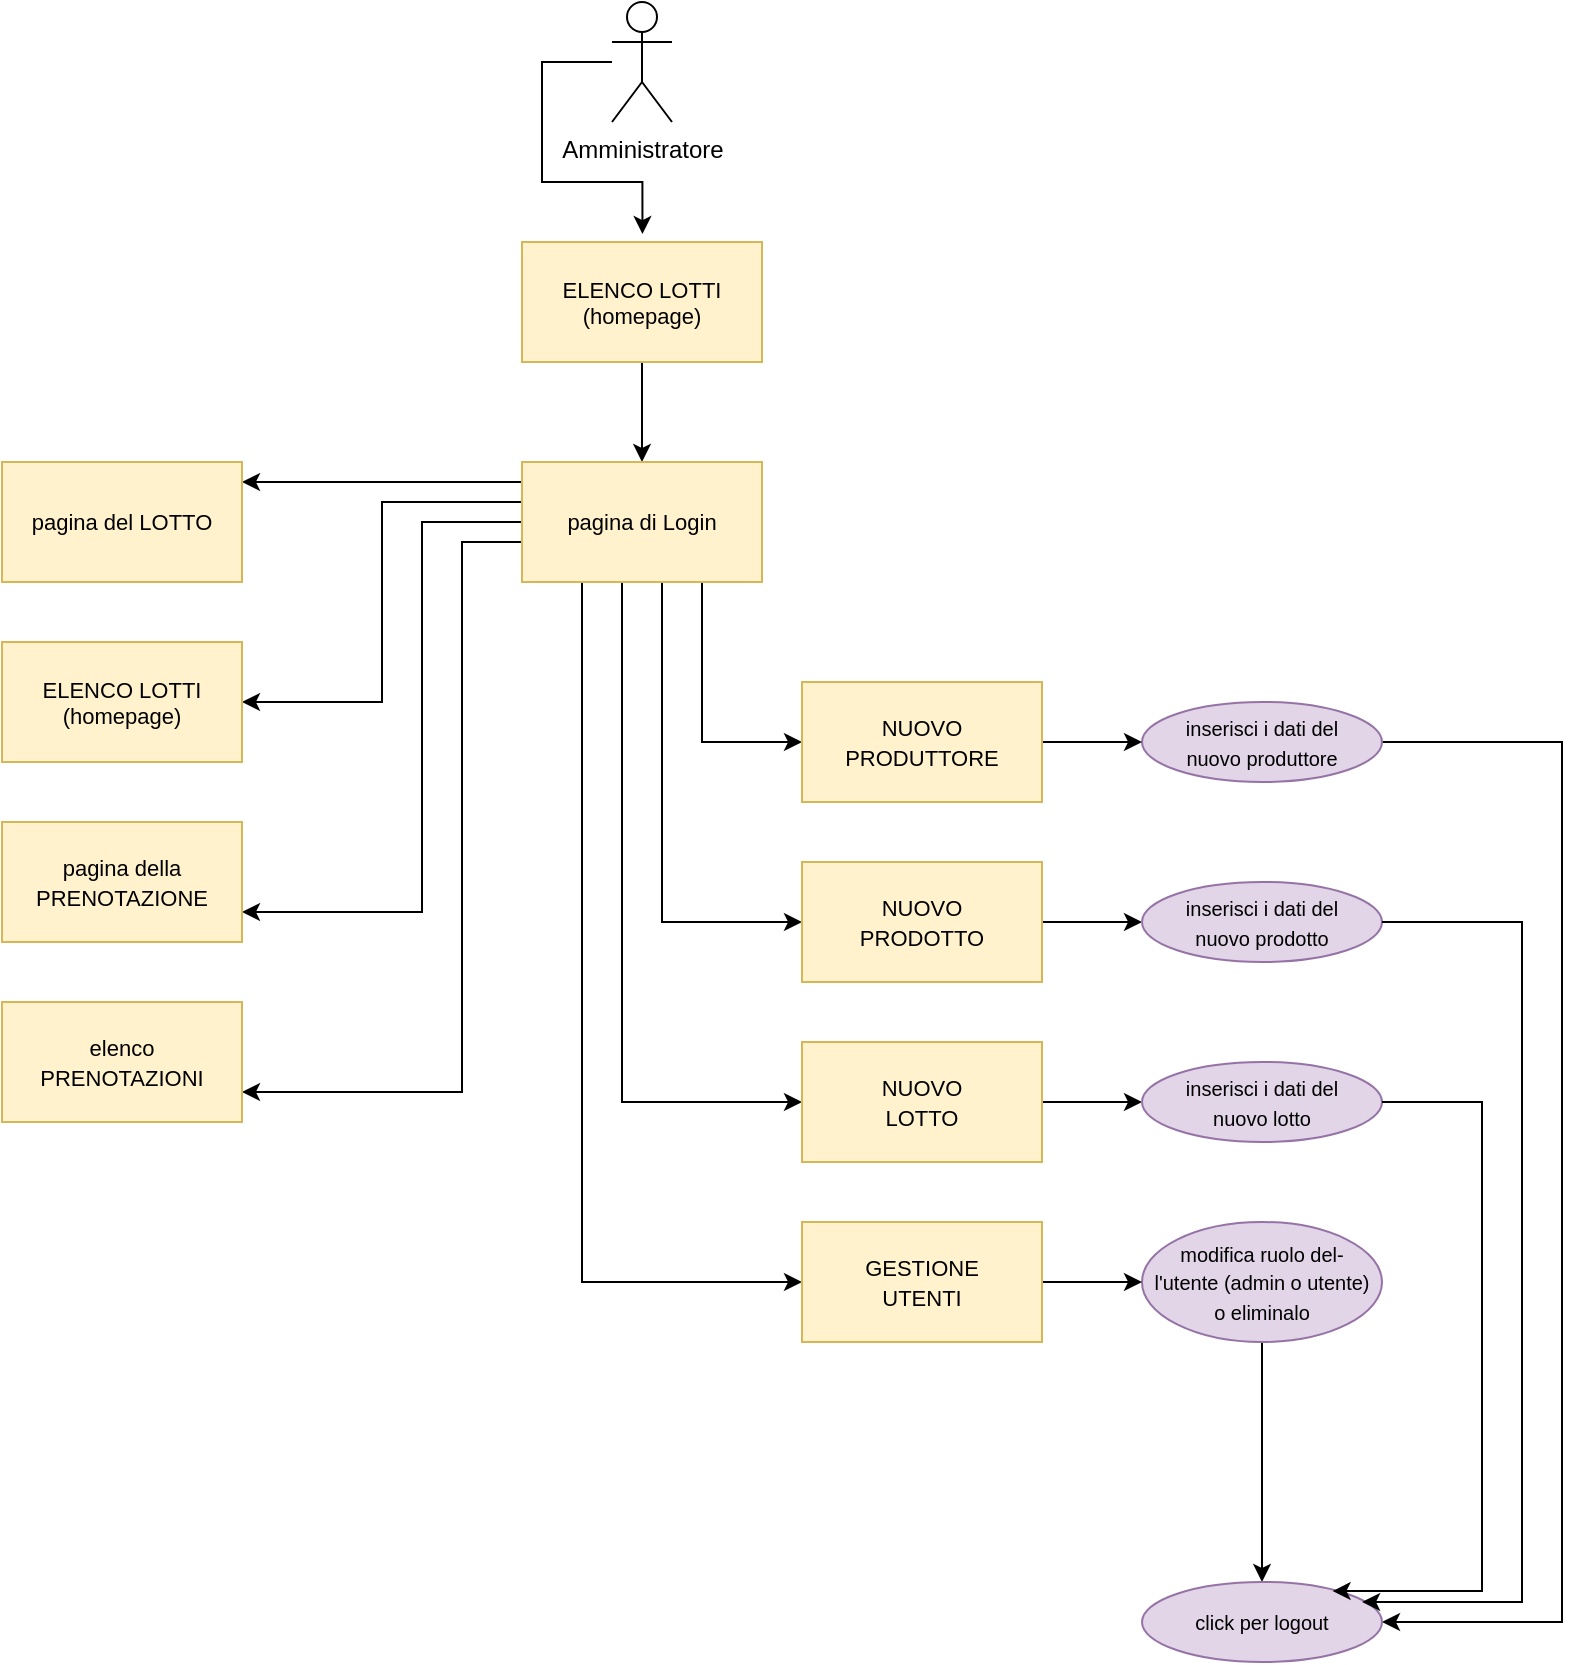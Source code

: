 <mxfile version="24.6.4" type="device">
  <diagram name="Pagina-1" id="de6IkA4BiJQ7hghpkGv7">
    <mxGraphModel dx="1185" dy="689" grid="1" gridSize="10" guides="1" tooltips="1" connect="1" arrows="1" fold="1" page="1" pageScale="1" pageWidth="827" pageHeight="1169" math="0" shadow="0">
      <root>
        <mxCell id="0" />
        <mxCell id="1" parent="0" />
        <mxCell id="Ag10Dj10hV0LeKs4vZU2-1" value="Amministratore" style="shape=umlActor;verticalLabelPosition=bottom;verticalAlign=top;html=1;" vertex="1" parent="1">
          <mxGeometry x="345" y="10" width="30" height="60" as="geometry" />
        </mxCell>
        <mxCell id="Ag10Dj10hV0LeKs4vZU2-75" style="edgeStyle=orthogonalEdgeStyle;shape=connector;rounded=0;orthogonalLoop=1;jettySize=auto;html=1;entryX=0.5;entryY=0;entryDx=0;entryDy=0;strokeColor=default;align=center;verticalAlign=middle;fontFamily=Helvetica;fontSize=11;fontColor=default;labelBackgroundColor=default;endArrow=classic;" edge="1" parent="1" source="Ag10Dj10hV0LeKs4vZU2-4" target="Ag10Dj10hV0LeKs4vZU2-16">
          <mxGeometry relative="1" as="geometry" />
        </mxCell>
        <mxCell id="Ag10Dj10hV0LeKs4vZU2-4" value="&lt;font style=&quot;font-size: 11px;&quot;&gt;ELENCO LOTTI&lt;/font&gt;&lt;div style=&quot;font-size: 11px;&quot;&gt;&lt;font style=&quot;font-size: 11px;&quot;&gt;(homepage)&lt;/font&gt;&lt;/div&gt;" style="rounded=0;whiteSpace=wrap;html=1;fillColor=#fff2cc;strokeColor=#d6b656;" vertex="1" parent="1">
          <mxGeometry x="300" y="130" width="120" height="60" as="geometry" />
        </mxCell>
        <mxCell id="Ag10Dj10hV0LeKs4vZU2-81" style="edgeStyle=orthogonalEdgeStyle;shape=connector;rounded=0;orthogonalLoop=1;jettySize=auto;html=1;entryX=1;entryY=0.5;entryDx=0;entryDy=0;strokeColor=default;align=center;verticalAlign=middle;fontFamily=Helvetica;fontSize=11;fontColor=default;labelBackgroundColor=default;endArrow=classic;" edge="1" parent="1">
          <mxGeometry relative="1" as="geometry">
            <mxPoint x="300" y="250" as="sourcePoint" />
            <mxPoint x="160" y="250" as="targetPoint" />
          </mxGeometry>
        </mxCell>
        <mxCell id="Ag10Dj10hV0LeKs4vZU2-82" style="edgeStyle=orthogonalEdgeStyle;shape=connector;rounded=0;orthogonalLoop=1;jettySize=auto;html=1;entryX=1;entryY=0.5;entryDx=0;entryDy=0;strokeColor=default;align=center;verticalAlign=middle;fontFamily=Helvetica;fontSize=11;fontColor=default;labelBackgroundColor=default;endArrow=classic;" edge="1" parent="1" source="Ag10Dj10hV0LeKs4vZU2-16" target="Ag10Dj10hV0LeKs4vZU2-77">
          <mxGeometry relative="1" as="geometry">
            <Array as="points">
              <mxPoint x="230" y="260" />
              <mxPoint x="230" y="360" />
            </Array>
          </mxGeometry>
        </mxCell>
        <mxCell id="Ag10Dj10hV0LeKs4vZU2-83" style="edgeStyle=orthogonalEdgeStyle;shape=connector;rounded=0;orthogonalLoop=1;jettySize=auto;html=1;entryX=1;entryY=0.75;entryDx=0;entryDy=0;strokeColor=default;align=center;verticalAlign=middle;fontFamily=Helvetica;fontSize=11;fontColor=default;labelBackgroundColor=default;endArrow=classic;" edge="1" parent="1" source="Ag10Dj10hV0LeKs4vZU2-16" target="Ag10Dj10hV0LeKs4vZU2-22">
          <mxGeometry relative="1" as="geometry">
            <Array as="points">
              <mxPoint x="250" y="270" />
              <mxPoint x="250" y="465" />
            </Array>
          </mxGeometry>
        </mxCell>
        <mxCell id="Ag10Dj10hV0LeKs4vZU2-84" style="edgeStyle=orthogonalEdgeStyle;shape=connector;rounded=0;orthogonalLoop=1;jettySize=auto;html=1;entryX=1;entryY=0.75;entryDx=0;entryDy=0;strokeColor=default;align=center;verticalAlign=middle;fontFamily=Helvetica;fontSize=11;fontColor=default;labelBackgroundColor=default;endArrow=classic;" edge="1" parent="1" source="Ag10Dj10hV0LeKs4vZU2-16" target="Ag10Dj10hV0LeKs4vZU2-78">
          <mxGeometry relative="1" as="geometry">
            <Array as="points">
              <mxPoint x="270" y="280" />
              <mxPoint x="270" y="555" />
            </Array>
          </mxGeometry>
        </mxCell>
        <mxCell id="Ag10Dj10hV0LeKs4vZU2-89" style="edgeStyle=orthogonalEdgeStyle;shape=connector;rounded=0;orthogonalLoop=1;jettySize=auto;html=1;entryX=0;entryY=0.5;entryDx=0;entryDy=0;strokeColor=default;align=center;verticalAlign=middle;fontFamily=Helvetica;fontSize=11;fontColor=default;labelBackgroundColor=default;endArrow=classic;" edge="1" parent="1" source="Ag10Dj10hV0LeKs4vZU2-16" target="Ag10Dj10hV0LeKs4vZU2-88">
          <mxGeometry relative="1" as="geometry">
            <Array as="points">
              <mxPoint x="330" y="650" />
            </Array>
          </mxGeometry>
        </mxCell>
        <mxCell id="Ag10Dj10hV0LeKs4vZU2-90" style="edgeStyle=orthogonalEdgeStyle;shape=connector;rounded=0;orthogonalLoop=1;jettySize=auto;html=1;entryX=0;entryY=0.5;entryDx=0;entryDy=0;strokeColor=default;align=center;verticalAlign=middle;fontFamily=Helvetica;fontSize=11;fontColor=default;labelBackgroundColor=default;endArrow=classic;" edge="1" parent="1" source="Ag10Dj10hV0LeKs4vZU2-16" target="Ag10Dj10hV0LeKs4vZU2-87">
          <mxGeometry relative="1" as="geometry">
            <Array as="points">
              <mxPoint x="350" y="560" />
            </Array>
          </mxGeometry>
        </mxCell>
        <mxCell id="Ag10Dj10hV0LeKs4vZU2-91" style="edgeStyle=orthogonalEdgeStyle;shape=connector;rounded=0;orthogonalLoop=1;jettySize=auto;html=1;entryX=0;entryY=0.5;entryDx=0;entryDy=0;strokeColor=default;align=center;verticalAlign=middle;fontFamily=Helvetica;fontSize=11;fontColor=default;labelBackgroundColor=default;endArrow=classic;" edge="1" parent="1" source="Ag10Dj10hV0LeKs4vZU2-16" target="Ag10Dj10hV0LeKs4vZU2-86">
          <mxGeometry relative="1" as="geometry">
            <Array as="points">
              <mxPoint x="370" y="470" />
            </Array>
          </mxGeometry>
        </mxCell>
        <mxCell id="Ag10Dj10hV0LeKs4vZU2-92" style="edgeStyle=orthogonalEdgeStyle;shape=connector;rounded=0;orthogonalLoop=1;jettySize=auto;html=1;entryX=0;entryY=0.5;entryDx=0;entryDy=0;strokeColor=default;align=center;verticalAlign=middle;fontFamily=Helvetica;fontSize=11;fontColor=default;labelBackgroundColor=default;endArrow=classic;" edge="1" parent="1" source="Ag10Dj10hV0LeKs4vZU2-16" target="Ag10Dj10hV0LeKs4vZU2-85">
          <mxGeometry relative="1" as="geometry">
            <Array as="points">
              <mxPoint x="390" y="380" />
            </Array>
          </mxGeometry>
        </mxCell>
        <mxCell id="Ag10Dj10hV0LeKs4vZU2-16" value="&lt;span style=&quot;font-size: 11px;&quot;&gt;pagina di Login&lt;/span&gt;" style="rounded=0;whiteSpace=wrap;html=1;fillColor=#fff2cc;strokeColor=#d6b656;" vertex="1" parent="1">
          <mxGeometry x="300" y="240" width="120" height="60" as="geometry" />
        </mxCell>
        <mxCell id="Ag10Dj10hV0LeKs4vZU2-19" value="&lt;span style=&quot;font-size: 11px;&quot;&gt;pagina del LOTTO&lt;/span&gt;" style="rounded=0;whiteSpace=wrap;html=1;fillColor=#fff2cc;strokeColor=#d6b656;" vertex="1" parent="1">
          <mxGeometry x="40" y="240" width="120" height="60" as="geometry" />
        </mxCell>
        <mxCell id="Ag10Dj10hV0LeKs4vZU2-22" value="&lt;span style=&quot;font-size: 11px;&quot;&gt;pagina della PRENOTAZIONE&lt;/span&gt;" style="rounded=0;whiteSpace=wrap;html=1;fillColor=#fff2cc;strokeColor=#d6b656;" vertex="1" parent="1">
          <mxGeometry x="40" y="420" width="120" height="60" as="geometry" />
        </mxCell>
        <mxCell id="Ag10Dj10hV0LeKs4vZU2-102" style="edgeStyle=orthogonalEdgeStyle;shape=connector;rounded=0;orthogonalLoop=1;jettySize=auto;html=1;entryX=1;entryY=0.5;entryDx=0;entryDy=0;strokeColor=default;align=center;verticalAlign=middle;fontFamily=Helvetica;fontSize=11;fontColor=default;labelBackgroundColor=default;endArrow=classic;" edge="1" parent="1" source="Ag10Dj10hV0LeKs4vZU2-26" target="Ag10Dj10hV0LeKs4vZU2-101">
          <mxGeometry relative="1" as="geometry">
            <Array as="points">
              <mxPoint x="820" y="380" />
              <mxPoint x="820" y="820" />
            </Array>
          </mxGeometry>
        </mxCell>
        <mxCell id="Ag10Dj10hV0LeKs4vZU2-26" value="&lt;span style=&quot;font-size: 10px;&quot;&gt;inserisci i dati del&lt;/span&gt;&lt;div&gt;&lt;span style=&quot;font-size: 10px;&quot;&gt;nuovo produttore&lt;/span&gt;&lt;/div&gt;" style="ellipse;whiteSpace=wrap;html=1;fillColor=#e1d5e7;strokeColor=#9673a6;" vertex="1" parent="1">
          <mxGeometry x="610" y="360" width="120" height="40" as="geometry" />
        </mxCell>
        <mxCell id="Ag10Dj10hV0LeKs4vZU2-105" style="edgeStyle=orthogonalEdgeStyle;shape=connector;rounded=0;orthogonalLoop=1;jettySize=auto;html=1;entryX=0.5;entryY=0;entryDx=0;entryDy=0;strokeColor=default;align=center;verticalAlign=middle;fontFamily=Helvetica;fontSize=11;fontColor=default;labelBackgroundColor=default;endArrow=classic;" edge="1" parent="1" source="Ag10Dj10hV0LeKs4vZU2-27" target="Ag10Dj10hV0LeKs4vZU2-101">
          <mxGeometry relative="1" as="geometry" />
        </mxCell>
        <mxCell id="Ag10Dj10hV0LeKs4vZU2-27" value="&lt;font style=&quot;font-size: 10px;&quot;&gt;modifica ruolo del-&lt;/font&gt;&lt;div&gt;&lt;font style=&quot;font-size: 10px;&quot;&gt;l&#39;utente&amp;nbsp;&lt;/font&gt;&lt;span style=&quot;font-size: 10px; background-color: initial;&quot;&gt;(admin o utente)&lt;/span&gt;&lt;div&gt;&lt;font style=&quot;font-size: 10px;&quot;&gt;o eliminalo&lt;/font&gt;&lt;/div&gt;&lt;/div&gt;" style="ellipse;whiteSpace=wrap;html=1;fillColor=#e1d5e7;strokeColor=#9673a6;" vertex="1" parent="1">
          <mxGeometry x="610" y="620" width="120" height="60" as="geometry" />
        </mxCell>
        <mxCell id="Ag10Dj10hV0LeKs4vZU2-74" style="edgeStyle=orthogonalEdgeStyle;shape=connector;rounded=0;orthogonalLoop=1;jettySize=auto;html=1;entryX=0.502;entryY=-0.066;entryDx=0;entryDy=0;entryPerimeter=0;strokeColor=default;align=center;verticalAlign=middle;fontFamily=Helvetica;fontSize=11;fontColor=default;labelBackgroundColor=default;endArrow=classic;" edge="1" parent="1" source="Ag10Dj10hV0LeKs4vZU2-1" target="Ag10Dj10hV0LeKs4vZU2-4">
          <mxGeometry relative="1" as="geometry">
            <Array as="points">
              <mxPoint x="310" y="40" />
              <mxPoint x="310" y="100" />
              <mxPoint x="360" y="100" />
            </Array>
          </mxGeometry>
        </mxCell>
        <mxCell id="Ag10Dj10hV0LeKs4vZU2-77" value="&lt;font style=&quot;font-size: 11px;&quot;&gt;ELENCO LOTTI&lt;/font&gt;&lt;div style=&quot;font-size: 11px;&quot;&gt;&lt;font style=&quot;font-size: 11px;&quot;&gt;(homepage)&lt;/font&gt;&lt;/div&gt;" style="rounded=0;whiteSpace=wrap;html=1;fillColor=#fff2cc;strokeColor=#d6b656;" vertex="1" parent="1">
          <mxGeometry x="40" y="330" width="120" height="60" as="geometry" />
        </mxCell>
        <mxCell id="Ag10Dj10hV0LeKs4vZU2-78" value="&lt;span style=&quot;font-size: 11px;&quot;&gt;elenco&lt;/span&gt;&lt;div&gt;&lt;span style=&quot;font-size: 11px;&quot;&gt;PRENOTAZIONI&lt;/span&gt;&lt;/div&gt;" style="rounded=0;whiteSpace=wrap;html=1;fillColor=#fff2cc;strokeColor=#d6b656;" vertex="1" parent="1">
          <mxGeometry x="40" y="510" width="120" height="60" as="geometry" />
        </mxCell>
        <mxCell id="Ag10Dj10hV0LeKs4vZU2-97" value="" style="edgeStyle=orthogonalEdgeStyle;shape=connector;rounded=0;orthogonalLoop=1;jettySize=auto;html=1;strokeColor=default;align=center;verticalAlign=middle;fontFamily=Helvetica;fontSize=11;fontColor=default;labelBackgroundColor=default;endArrow=classic;" edge="1" parent="1" source="Ag10Dj10hV0LeKs4vZU2-85" target="Ag10Dj10hV0LeKs4vZU2-26">
          <mxGeometry relative="1" as="geometry" />
        </mxCell>
        <mxCell id="Ag10Dj10hV0LeKs4vZU2-85" value="&lt;span style=&quot;font-size: 11px;&quot;&gt;NUOVO&lt;/span&gt;&lt;div&gt;&lt;span style=&quot;font-size: 11px;&quot;&gt;PRODUTTORE&lt;/span&gt;&lt;/div&gt;" style="rounded=0;whiteSpace=wrap;html=1;fillColor=#fff2cc;strokeColor=#d6b656;" vertex="1" parent="1">
          <mxGeometry x="440" y="350" width="120" height="60" as="geometry" />
        </mxCell>
        <mxCell id="Ag10Dj10hV0LeKs4vZU2-98" value="" style="edgeStyle=orthogonalEdgeStyle;shape=connector;rounded=0;orthogonalLoop=1;jettySize=auto;html=1;strokeColor=default;align=center;verticalAlign=middle;fontFamily=Helvetica;fontSize=11;fontColor=default;labelBackgroundColor=default;endArrow=classic;" edge="1" parent="1" source="Ag10Dj10hV0LeKs4vZU2-86" target="Ag10Dj10hV0LeKs4vZU2-94">
          <mxGeometry relative="1" as="geometry" />
        </mxCell>
        <mxCell id="Ag10Dj10hV0LeKs4vZU2-86" value="&lt;span style=&quot;font-size: 11px;&quot;&gt;NUOVO&lt;/span&gt;&lt;div&gt;&lt;span style=&quot;font-size: 11px;&quot;&gt;PRODOTTO&lt;/span&gt;&lt;/div&gt;" style="rounded=0;whiteSpace=wrap;html=1;fillColor=#fff2cc;strokeColor=#d6b656;" vertex="1" parent="1">
          <mxGeometry x="440" y="440" width="120" height="60" as="geometry" />
        </mxCell>
        <mxCell id="Ag10Dj10hV0LeKs4vZU2-99" value="" style="edgeStyle=orthogonalEdgeStyle;shape=connector;rounded=0;orthogonalLoop=1;jettySize=auto;html=1;strokeColor=default;align=center;verticalAlign=middle;fontFamily=Helvetica;fontSize=11;fontColor=default;labelBackgroundColor=default;endArrow=classic;" edge="1" parent="1" source="Ag10Dj10hV0LeKs4vZU2-87" target="Ag10Dj10hV0LeKs4vZU2-95">
          <mxGeometry relative="1" as="geometry" />
        </mxCell>
        <mxCell id="Ag10Dj10hV0LeKs4vZU2-87" value="&lt;span style=&quot;font-size: 11px;&quot;&gt;NUOVO&lt;/span&gt;&lt;div&gt;&lt;span style=&quot;font-size: 11px;&quot;&gt;LOTTO&lt;/span&gt;&lt;/div&gt;" style="rounded=0;whiteSpace=wrap;html=1;fillColor=#fff2cc;strokeColor=#d6b656;" vertex="1" parent="1">
          <mxGeometry x="440" y="530" width="120" height="60" as="geometry" />
        </mxCell>
        <mxCell id="Ag10Dj10hV0LeKs4vZU2-100" value="" style="edgeStyle=orthogonalEdgeStyle;shape=connector;rounded=0;orthogonalLoop=1;jettySize=auto;html=1;strokeColor=default;align=center;verticalAlign=middle;fontFamily=Helvetica;fontSize=11;fontColor=default;labelBackgroundColor=default;endArrow=classic;" edge="1" parent="1" source="Ag10Dj10hV0LeKs4vZU2-88" target="Ag10Dj10hV0LeKs4vZU2-27">
          <mxGeometry relative="1" as="geometry" />
        </mxCell>
        <mxCell id="Ag10Dj10hV0LeKs4vZU2-88" value="&lt;span style=&quot;font-size: 11px;&quot;&gt;GESTIONE&lt;/span&gt;&lt;div&gt;&lt;span style=&quot;font-size: 11px;&quot;&gt;UTENTI&lt;/span&gt;&lt;/div&gt;" style="rounded=0;whiteSpace=wrap;html=1;fillColor=#fff2cc;strokeColor=#d6b656;" vertex="1" parent="1">
          <mxGeometry x="440" y="620" width="120" height="60" as="geometry" />
        </mxCell>
        <mxCell id="Ag10Dj10hV0LeKs4vZU2-94" value="&lt;span style=&quot;font-size: 10px;&quot;&gt;inserisci i dati del&lt;/span&gt;&lt;div&gt;&lt;span style=&quot;font-size: 10px;&quot;&gt;nuovo prodotto&lt;/span&gt;&lt;/div&gt;" style="ellipse;whiteSpace=wrap;html=1;fillColor=#e1d5e7;strokeColor=#9673a6;" vertex="1" parent="1">
          <mxGeometry x="610" y="450" width="120" height="40" as="geometry" />
        </mxCell>
        <mxCell id="Ag10Dj10hV0LeKs4vZU2-95" value="&lt;span style=&quot;font-size: 10px;&quot;&gt;inserisci i dati del&lt;/span&gt;&lt;div&gt;&lt;span style=&quot;font-size: 10px;&quot;&gt;nuovo lotto&lt;/span&gt;&lt;/div&gt;" style="ellipse;whiteSpace=wrap;html=1;fillColor=#e1d5e7;strokeColor=#9673a6;" vertex="1" parent="1">
          <mxGeometry x="610" y="540" width="120" height="40" as="geometry" />
        </mxCell>
        <mxCell id="Ag10Dj10hV0LeKs4vZU2-101" value="&lt;span style=&quot;font-size: 10px;&quot;&gt;click per logout&lt;/span&gt;" style="ellipse;whiteSpace=wrap;html=1;fillColor=#e1d5e7;strokeColor=#9673a6;" vertex="1" parent="1">
          <mxGeometry x="610" y="800" width="120" height="40" as="geometry" />
        </mxCell>
        <mxCell id="Ag10Dj10hV0LeKs4vZU2-103" style="edgeStyle=orthogonalEdgeStyle;shape=connector;rounded=0;orthogonalLoop=1;jettySize=auto;html=1;entryX=0.917;entryY=0.25;entryDx=0;entryDy=0;entryPerimeter=0;strokeColor=default;align=center;verticalAlign=middle;fontFamily=Helvetica;fontSize=11;fontColor=default;labelBackgroundColor=default;endArrow=classic;" edge="1" parent="1" source="Ag10Dj10hV0LeKs4vZU2-94" target="Ag10Dj10hV0LeKs4vZU2-101">
          <mxGeometry relative="1" as="geometry">
            <Array as="points">
              <mxPoint x="800" y="470" />
              <mxPoint x="800" y="810" />
            </Array>
          </mxGeometry>
        </mxCell>
        <mxCell id="Ag10Dj10hV0LeKs4vZU2-104" style="edgeStyle=orthogonalEdgeStyle;shape=connector;rounded=0;orthogonalLoop=1;jettySize=auto;html=1;entryX=0.794;entryY=0.113;entryDx=0;entryDy=0;entryPerimeter=0;strokeColor=default;align=center;verticalAlign=middle;fontFamily=Helvetica;fontSize=11;fontColor=default;labelBackgroundColor=default;endArrow=classic;" edge="1" parent="1" source="Ag10Dj10hV0LeKs4vZU2-95" target="Ag10Dj10hV0LeKs4vZU2-101">
          <mxGeometry relative="1" as="geometry">
            <Array as="points">
              <mxPoint x="780" y="560" />
              <mxPoint x="780" y="804" />
            </Array>
          </mxGeometry>
        </mxCell>
      </root>
    </mxGraphModel>
  </diagram>
</mxfile>
